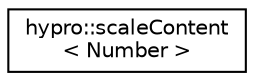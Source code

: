 digraph "Graphical Class Hierarchy"
{
  edge [fontname="Helvetica",fontsize="10",labelfontname="Helvetica",labelfontsize="10"];
  node [fontname="Helvetica",fontsize="10",shape=record];
  rankdir="LR";
  Node0 [label="hypro::scaleContent\l\< Number \>",height=0.2,width=0.4,color="black", fillcolor="white", style="filled",URL="$structhypro_1_1scaleContent.html"];
}
